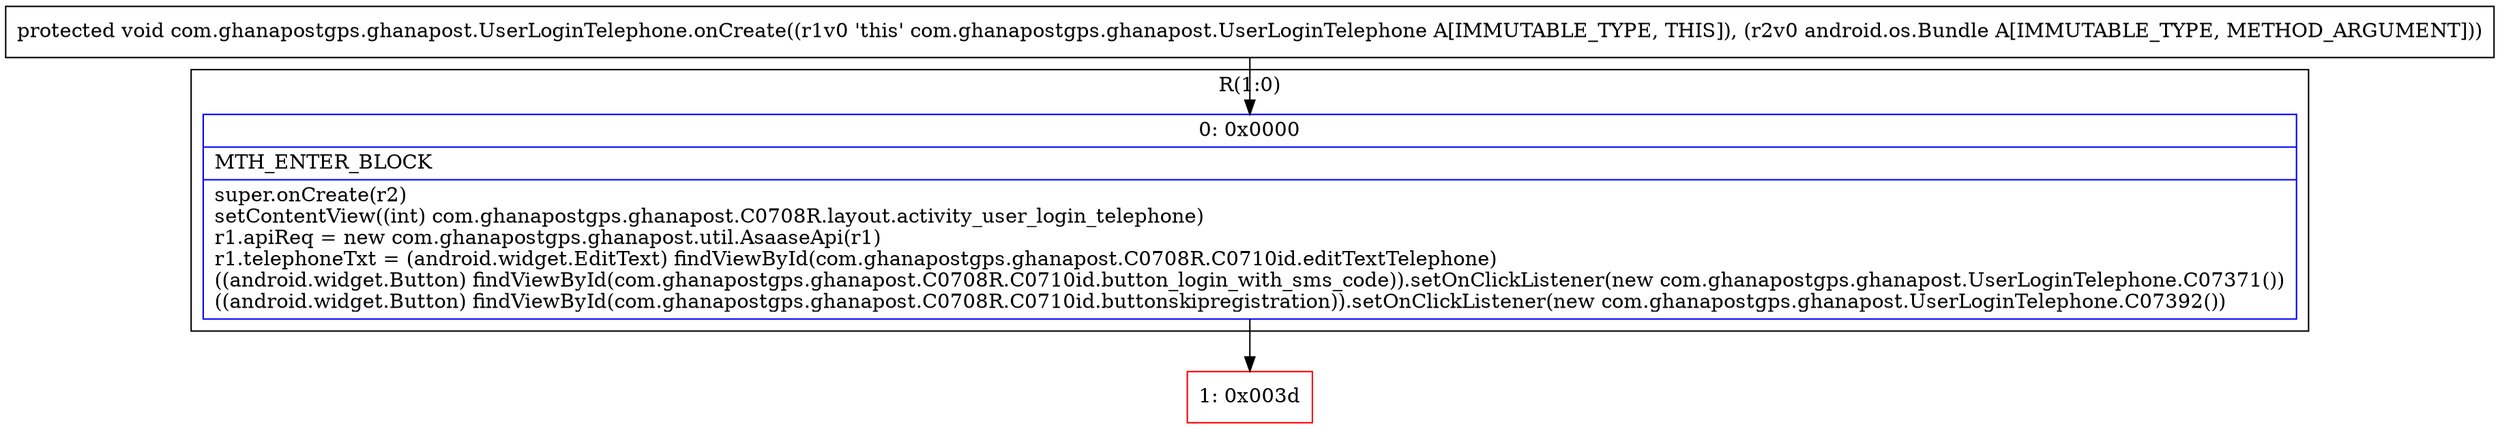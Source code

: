 digraph "CFG forcom.ghanapostgps.ghanapost.UserLoginTelephone.onCreate(Landroid\/os\/Bundle;)V" {
subgraph cluster_Region_1760544420 {
label = "R(1:0)";
node [shape=record,color=blue];
Node_0 [shape=record,label="{0\:\ 0x0000|MTH_ENTER_BLOCK\l|super.onCreate(r2)\lsetContentView((int) com.ghanapostgps.ghanapost.C0708R.layout.activity_user_login_telephone)\lr1.apiReq = new com.ghanapostgps.ghanapost.util.AsaaseApi(r1)\lr1.telephoneTxt = (android.widget.EditText) findViewById(com.ghanapostgps.ghanapost.C0708R.C0710id.editTextTelephone)\l((android.widget.Button) findViewById(com.ghanapostgps.ghanapost.C0708R.C0710id.button_login_with_sms_code)).setOnClickListener(new com.ghanapostgps.ghanapost.UserLoginTelephone.C07371())\l((android.widget.Button) findViewById(com.ghanapostgps.ghanapost.C0708R.C0710id.buttonskipregistration)).setOnClickListener(new com.ghanapostgps.ghanapost.UserLoginTelephone.C07392())\l}"];
}
Node_1 [shape=record,color=red,label="{1\:\ 0x003d}"];
MethodNode[shape=record,label="{protected void com.ghanapostgps.ghanapost.UserLoginTelephone.onCreate((r1v0 'this' com.ghanapostgps.ghanapost.UserLoginTelephone A[IMMUTABLE_TYPE, THIS]), (r2v0 android.os.Bundle A[IMMUTABLE_TYPE, METHOD_ARGUMENT])) }"];
MethodNode -> Node_0;
Node_0 -> Node_1;
}

